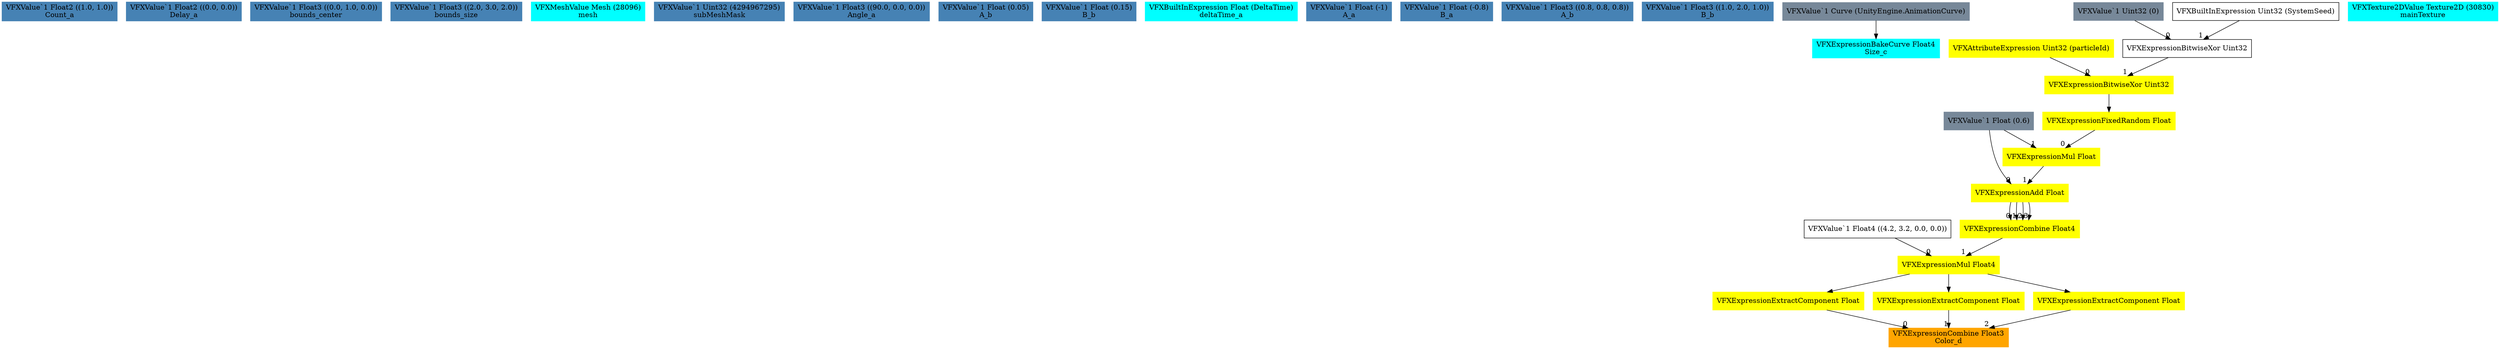 digraph G {
node0 [shape="box" color="steelblue" style="filled" label="VFXValue`1 Float2 ((1.0, 1.0))
Count_a"]
node1 [shape="box" color="steelblue" style="filled" label="VFXValue`1 Float2 ((0.0, 0.0))
Delay_a"]
node2 [shape="box" color="steelblue" style="filled" label="VFXValue`1 Float3 ((0.0, 1.0, 0.0))
bounds_center"]
node3 [shape="box" color="steelblue" style="filled" label="VFXValue`1 Float3 ((2.0, 3.0, 2.0))
bounds_size"]
node4 [shape="box" color="cyan" style="filled" label="VFXMeshValue Mesh (28096)
mesh"]
node5 [shape="box" color="steelblue" style="filled" label="VFXValue`1 Uint32 (4294967295)
subMeshMask"]
node6 [shape="box" color="steelblue" style="filled" label="VFXValue`1 Float3 ((90.0, 0.0, 0.0))
Angle_a"]
node7 [shape="box" color="steelblue" style="filled" label="VFXValue`1 Float (0.05)
A_b"]
node8 [shape="box" color="steelblue" style="filled" label="VFXValue`1 Float (0.15)
B_b"]
node9 [shape="box" color="cyan" style="filled" label="VFXBuiltInExpression Float (DeltaTime)
deltaTime_a"]
node10 [shape="box" color="steelblue" style="filled" label="VFXValue`1 Float (-1)
A_a"]
node11 [shape="box" color="steelblue" style="filled" label="VFXValue`1 Float (-0.8)
B_a"]
node12 [shape="box" color="steelblue" style="filled" label="VFXValue`1 Float3 ((0.8, 0.8, 0.8))
A_b"]
node13 [shape="box" color="steelblue" style="filled" label="VFXValue`1 Float3 ((1.0, 2.0, 1.0))
B_b"]
node14 [shape="box" color="cyan" style="filled" label="VFXExpressionBakeCurve Float4
Size_c"]
node15 [shape="box" color="lightslategray" style="filled" label="VFXValue`1 Curve (UnityEngine.AnimationCurve)"]
node16 [shape="box" color="orange" style="filled" label="VFXExpressionCombine Float3
Color_d"]
node17 [shape="box" color="yellow" style="filled" label="VFXExpressionExtractComponent Float"]
node18 [shape="box" color="yellow" style="filled" label="VFXExpressionMul Float4"]
node19 [shape="box" label="VFXValue`1 Float4 ((4.2, 3.2, 0.0, 0.0))"]
node20 [shape="box" color="yellow" style="filled" label="VFXExpressionCombine Float4"]
node21 [shape="box" color="yellow" style="filled" label="VFXExpressionAdd Float"]
node22 [shape="box" color="lightslategray" style="filled" label="VFXValue`1 Float (0.6)"]
node23 [shape="box" color="yellow" style="filled" label="VFXExpressionMul Float"]
node24 [shape="box" color="yellow" style="filled" label="VFXExpressionFixedRandom Float"]
node25 [shape="box" color="yellow" style="filled" label="VFXExpressionBitwiseXor Uint32"]
node26 [shape="box" color="yellow" style="filled" label="VFXAttributeExpression Uint32 (particleId)"]
node27 [shape="box" label="VFXExpressionBitwiseXor Uint32"]
node28 [shape="box" color="lightslategray" style="filled" label="VFXValue`1 Uint32 (0)"]
node29 [shape="box" label="VFXBuiltInExpression Uint32 (SystemSeed)"]
node30 [shape="box" color="yellow" style="filled" label="VFXExpressionExtractComponent Float"]
node31 [shape="box" color="yellow" style="filled" label="VFXExpressionExtractComponent Float"]
node32 [shape="box" color="cyan" style="filled" label="VFXTexture2DValue Texture2D (30830)
mainTexture"]
node15 -> node14 
node17 -> node16 [headlabel="0"]
node30 -> node16 [headlabel="1"]
node31 -> node16 [headlabel="2"]
node18 -> node17 
node19 -> node18 [headlabel="0"]
node20 -> node18 [headlabel="1"]
node21 -> node20 [headlabel="0"]
node21 -> node20 [headlabel="1"]
node21 -> node20 [headlabel="2"]
node21 -> node20 [headlabel="3"]
node22 -> node21 [headlabel="0"]
node23 -> node21 [headlabel="1"]
node24 -> node23 [headlabel="0"]
node22 -> node23 [headlabel="1"]
node25 -> node24 
node26 -> node25 [headlabel="0"]
node27 -> node25 [headlabel="1"]
node28 -> node27 [headlabel="0"]
node29 -> node27 [headlabel="1"]
node18 -> node30 
node18 -> node31 
}
